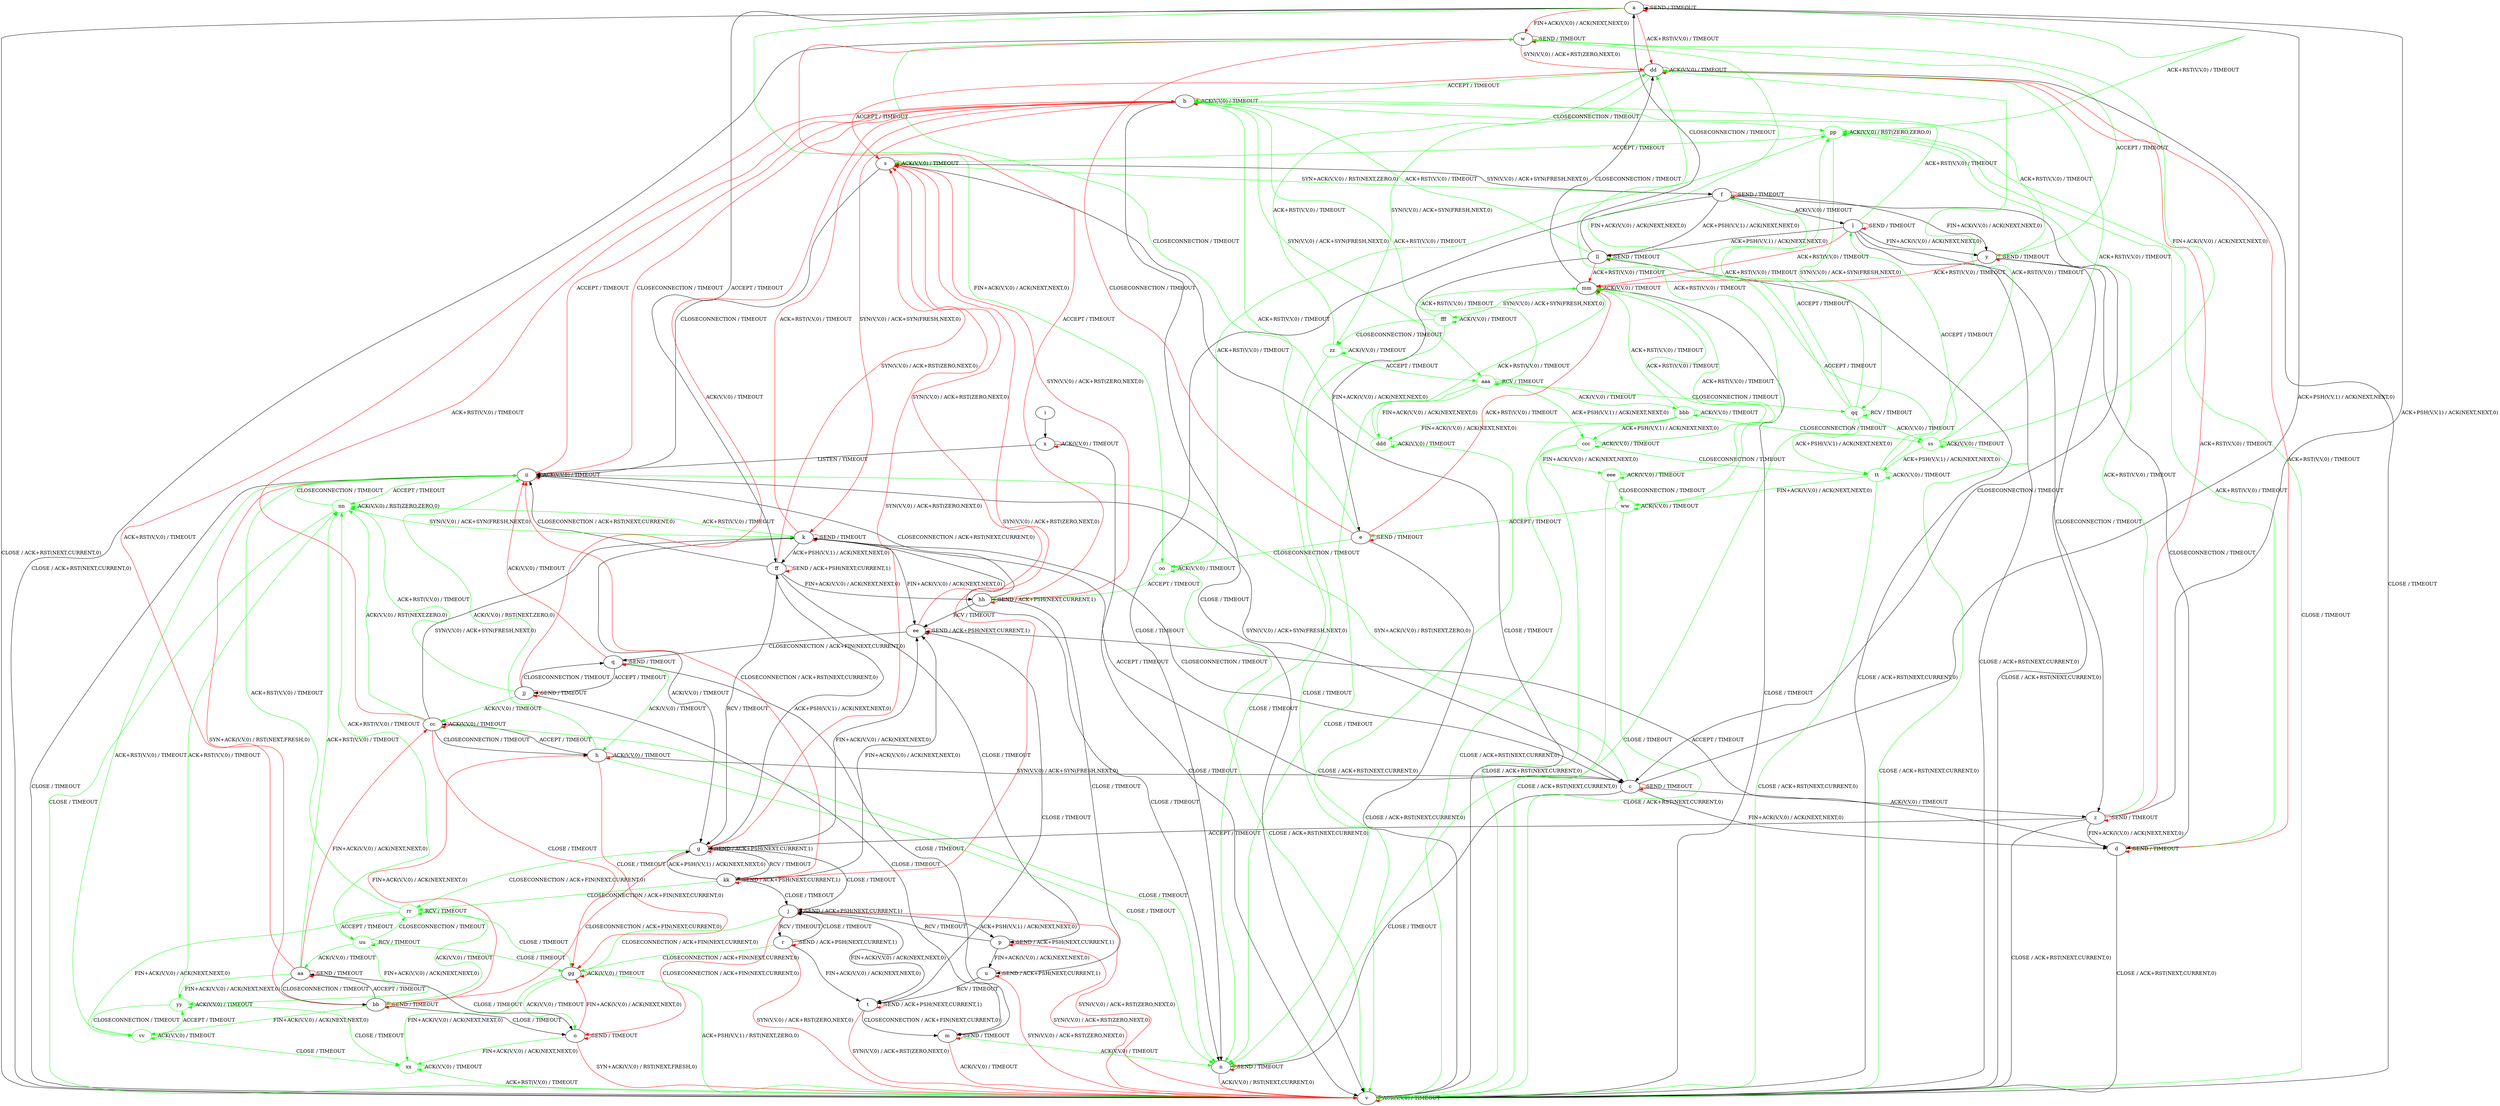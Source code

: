 digraph "" {
	graph ["Incoming time"=6.682250022888184,
		"Outgoing time"=10.954292297363281,
		Output="{'States': 58, 'Transitions': 871, 'Filename': '../results/tcp/TCP_Windows8_Server-TCP_Linux_Server-cvc4-3.dot'}",
		Reference="{'States': 39, 'Transitions': 495, 'Filename': '../subjects/tcp/TCP_Windows8_Server.dot'}",
		Solver=cvc4,
		Updated="{'States': 58, 'Transitions': 685, 'Filename': '../subjects/tcp/TCP_Linux_Server.dot'}",
		"f-measure"=0.5237288135593221,
		precision=0.4510948905109489,
		recall=0.6242424242424243
	];
	a -> a [key=0,
	color=red,
	label="SEND / TIMEOUT"];
a -> v [key=0,
label="CLOSE / ACK+RST(NEXT,CURRENT,0)"];
a -> w [key=0,
color=red,
label="FIN+ACK(V,V,0) / ACK(NEXT,NEXT,0)"];
a -> dd [key=0,
color=red,
label="ACK+RST(V,V,0) / TIMEOUT"];
a -> ff [key=0,
label="ACCEPT / TIMEOUT"];
oo [color=green];
a -> oo [key=0,
color=green,
label="FIN+ACK(V,V,0) / ACK(NEXT,NEXT,0)"];
pp [color=green];
a -> pp [key=0,
color=green,
label="ACK+RST(V,V,0) / TIMEOUT"];
b -> b [key=0,
color=red,
label="ACK(V,V,0) / TIMEOUT"];
b -> k [key=0,
color=red,
label="SYN(V,V,0) / ACK+SYN(FRESH,NEXT,0)"];
b -> v [key=0,
label="CLOSE / TIMEOUT"];
b -> ii [key=0,
color=red,
label="CLOSECONNECTION / TIMEOUT"];
b -> pp [key=0,
color=green,
label="CLOSECONNECTION / TIMEOUT"];
aaa [color=green];
b -> aaa [key=0,
color=green,
label="SYN(V,V,0) / ACK+SYN(FRESH,NEXT,0)"];
c -> a [key=0,
label="ACK+PSH(V,V,1) / ACK(NEXT,NEXT,0)"];
c -> c [key=0,
color=red,
label="SEND / TIMEOUT"];
c -> d [key=0,
label="FIN+ACK(V,V,0) / ACK(NEXT,NEXT,0)"];
c -> k [key=0,
label="ACCEPT / TIMEOUT"];
c -> n [key=0,
label="CLOSE / TIMEOUT"];
c -> z [key=0,
label="ACK(V,V,0) / TIMEOUT"];
c -> ii [key=0,
color=green,
label="SYN+ACK(V,V,0) / RST(NEXT,ZERO,0)"];
d -> d [key=0,
color=red,
label="SEND / TIMEOUT"];
d -> v [key=0,
label="CLOSE / ACK+RST(NEXT,CURRENT,0)"];
d -> dd [key=0,
color=red,
label="ACK+RST(V,V,0) / TIMEOUT"];
d -> ee [key=0,
label="ACCEPT / TIMEOUT"];
d -> pp [key=0,
color=green,
label="ACK+RST(V,V,0) / TIMEOUT"];
e -> b [key=0,
color=green,
label="ACK+RST(V,V,0) / TIMEOUT"];
e -> e [key=0,
color=red,
label="SEND / TIMEOUT"];
e -> v [key=0,
label="CLOSE / ACK+RST(NEXT,CURRENT,0)"];
e -> w [key=0,
color=red,
label="CLOSECONNECTION / TIMEOUT"];
e -> mm [key=0,
color=red,
label="ACK+RST(V,V,0) / TIMEOUT"];
e -> oo [key=0,
color=green,
label="CLOSECONNECTION / TIMEOUT"];
f -> c [key=0,
label="CLOSECONNECTION / TIMEOUT"];
f -> f [key=0,
color=red,
label="SEND / TIMEOUT"];
f -> l [key=0,
label="ACK(V,V,0) / TIMEOUT"];
f -> n [key=0,
label="CLOSE / TIMEOUT"];
f -> s [key=0,
color=green,
label="SYN+ACK(V,V,0) / RST(NEXT,ZERO,0)"];
f -> y [key=0,
label="FIN+ACK(V,V,0) / ACK(NEXT,NEXT,0)"];
f -> ll [key=0,
label="ACK+PSH(V,V,1) / ACK(NEXT,NEXT,0)"];
g -> g [key=0,
color=red,
label="SEND / ACK+PSH(NEXT,CURRENT,1)"];
g -> j [key=0,
label="CLOSE / TIMEOUT"];
g -> s [key=0,
color=red,
label="SYN(V,V,0) / ACK+RST(ZERO,NEXT,0)"];
g -> bb [key=0,
color=red,
label="CLOSECONNECTION / ACK+FIN(NEXT,CURRENT,0)"];
g -> ee [key=0,
label="FIN+ACK(V,V,0) / ACK(NEXT,NEXT,0)"];
g -> ff [key=0,
label="ACK+PSH(V,V,1) / ACK(NEXT,NEXT,0)"];
g -> kk [key=0,
label="RCV / TIMEOUT"];
rr [color=green];
g -> rr [key=0,
color=green,
label="CLOSECONNECTION / ACK+FIN(NEXT,CURRENT,0)"];
h -> c [key=0,
label="SYN(V,V,0) / ACK+SYN(FRESH,NEXT,0)"];
h -> h [key=0,
color=red,
label="ACK(V,V,0) / TIMEOUT"];
h -> n [key=0,
color=green,
label="CLOSE / TIMEOUT"];
h -> cc [key=0,
label="ACCEPT / TIMEOUT"];
h -> gg [key=0,
color=red,
label="CLOSE / TIMEOUT"];
h -> ii [key=0,
color=green,
label="ACK(V,V,0) / RST(NEXT,ZERO,0)"];
i -> x [key=0];
j -> j [key=0,
color=red,
label="SEND / ACK+PSH(NEXT,CURRENT,1)"];
j -> o [key=0,
color=red,
label="CLOSECONNECTION / ACK+FIN(NEXT,CURRENT,0)"];
j -> p [key=0,
label="ACK+PSH(V,V,1) / ACK(NEXT,NEXT,0)"];
j -> r [key=0,
label="RCV / TIMEOUT"];
j -> t [key=0,
label="FIN+ACK(V,V,0) / ACK(NEXT,NEXT,0)"];
j -> v [key=0,
color=red,
label="SYN(V,V,0) / ACK+RST(ZERO,NEXT,0)"];
j -> gg [key=0,
color=green,
label="CLOSECONNECTION / ACK+FIN(NEXT,CURRENT,0)"];
k -> b [key=0,
color=red,
label="ACK+RST(V,V,0) / TIMEOUT"];
k -> c [key=0,
label="CLOSECONNECTION / TIMEOUT"];
k -> g [key=0,
label="ACK(V,V,0) / TIMEOUT"];
k -> k [key=0,
color=red,
label="SEND / TIMEOUT"];
k -> n [key=0,
label="CLOSE / TIMEOUT"];
k -> ee [key=0,
label="FIN+ACK(V,V,0) / ACK(NEXT,NEXT,0)"];
k -> ff [key=0,
label="ACK+PSH(V,V,1) / ACK(NEXT,NEXT,0)"];
nn [color=green];
k -> nn [key=0,
color=green,
label="ACK+RST(V,V,0) / TIMEOUT"];
l -> b [key=0,
color=green,
label="ACK+RST(V,V,0) / TIMEOUT"];
l -> l [key=0,
color=red,
label="SEND / TIMEOUT"];
l -> v [key=0,
label="CLOSE / ACK+RST(NEXT,CURRENT,0)"];
l -> y [key=0,
label="FIN+ACK(V,V,0) / ACK(NEXT,NEXT,0)"];
l -> z [key=0,
label="CLOSECONNECTION / TIMEOUT"];
l -> ll [key=0,
label="ACK+PSH(V,V,1) / ACK(NEXT,NEXT,0)"];
l -> mm [key=0,
color=red,
label="ACK+RST(V,V,0) / TIMEOUT"];
m -> m [key=0,
color=red,
label="SEND / TIMEOUT"];
m -> n [key=0,
color=green,
label="ACK(V,V,0) / TIMEOUT"];
m -> v [key=0,
color=red,
label="ACK(V,V,0) / TIMEOUT"];
n -> n [key=0,
color=red,
label="SEND / TIMEOUT"];
n -> v [key=0,
color=red,
label="ACK(V,V,0) / RST(NEXT,CURRENT,0)"];
o -> o [key=0,
color=red,
label="SEND / TIMEOUT"];
o -> v [key=0,
color=red,
label="SYN+ACK(V,V,0) / RST(NEXT,FRESH,0)"];
o -> gg [key=0,
color=red,
label="FIN+ACK(V,V,0) / ACK(NEXT,NEXT,0)"];
xx [color=green];
o -> xx [key=0,
color=green,
label="FIN+ACK(V,V,0) / ACK(NEXT,NEXT,0)"];
p -> j [key=0,
label="RCV / TIMEOUT"];
p -> p [key=0,
color=red,
label="SEND / ACK+PSH(NEXT,CURRENT,1)"];
p -> u [key=0,
label="FIN+ACK(V,V,0) / ACK(NEXT,NEXT,0)"];
p -> v [key=0,
color=red,
label="SYN(V,V,0) / ACK+RST(ZERO,NEXT,0)"];
q -> h [key=0,
color=green,
label="ACK(V,V,0) / TIMEOUT"];
q -> m [key=0,
label="CLOSE / TIMEOUT"];
q -> q [key=0,
color=red,
label="SEND / TIMEOUT"];
q -> ii [key=0,
color=red,
label="ACK(V,V,0) / TIMEOUT"];
q -> jj [key=0,
label="ACCEPT / TIMEOUT"];
r -> j [key=0,
label="CLOSE / TIMEOUT"];
r -> r [key=0,
color=red,
label="SEND / ACK+PSH(NEXT,CURRENT,1)"];
r -> t [key=0,
label="FIN+ACK(V,V,0) / ACK(NEXT,NEXT,0)"];
r -> v [key=0,
color=red,
label="SYN(V,V,0) / ACK+RST(ZERO,NEXT,0)"];
r -> gg [key=0,
color=green,
label="CLOSECONNECTION / ACK+FIN(NEXT,CURRENT,0)"];
s -> f [key=0,
label="SYN(V,V,0) / ACK+SYN(FRESH,NEXT,0)"];
s -> s [key=0,
color=red,
label="ACK(V,V,0) / TIMEOUT"];
s -> v [key=0,
label="CLOSE / TIMEOUT"];
s -> ii [key=0,
label="CLOSECONNECTION / TIMEOUT"];
t -> m [key=0,
label="CLOSECONNECTION / ACK+FIN(NEXT,CURRENT,0)"];
t -> t [key=0,
color=red,
label="SEND / ACK+PSH(NEXT,CURRENT,1)"];
t -> v [key=0,
color=red,
label="SYN(V,V,0) / ACK+RST(ZERO,NEXT,0)"];
u -> t [key=0,
label="RCV / TIMEOUT"];
u -> u [key=0,
color=red,
label="SEND / ACK+PSH(NEXT,CURRENT,1)"];
u -> v [key=0,
color=red,
label="SYN(V,V,0) / ACK+RST(ZERO,NEXT,0)"];
v -> v [key=0,
color=red,
label="ACK(V,V,0) / TIMEOUT"];
w -> v [key=0,
label="CLOSE / ACK+RST(NEXT,CURRENT,0)"];
w -> w [key=0,
color=red,
label="SEND / TIMEOUT"];
w -> y [key=0,
color=green,
label="ACCEPT / TIMEOUT"];
w -> dd [key=0,
color=red,
label="SYN(V,V,0) / ACK+RST(ZERO,NEXT,0)"];
w -> hh [key=0,
color=red,
label="ACCEPT / TIMEOUT"];
x -> v [key=0,
label="CLOSE / TIMEOUT"];
x -> x [key=0,
color=red,
label="ACK(V,V,0) / TIMEOUT"];
x -> ii [key=0,
label="LISTEN / TIMEOUT"];
y -> b [key=0,
color=green,
label="ACK+RST(V,V,0) / TIMEOUT"];
y -> d [key=0,
label="CLOSECONNECTION / TIMEOUT"];
y -> v [key=0,
label="CLOSE / ACK+RST(NEXT,CURRENT,0)"];
y -> y [key=0,
color=red,
label="SEND / TIMEOUT"];
y -> mm [key=0,
color=red,
label="ACK+RST(V,V,0) / TIMEOUT"];
z -> a [key=0,
label="ACK+PSH(V,V,1) / ACK(NEXT,NEXT,0)"];
z -> d [key=0,
label="FIN+ACK(V,V,0) / ACK(NEXT,NEXT,0)"];
z -> g [key=0,
label="ACCEPT / TIMEOUT"];
z -> v [key=0,
label="CLOSE / ACK+RST(NEXT,CURRENT,0)"];
z -> z [key=0,
color=red,
label="SEND / TIMEOUT"];
z -> dd [key=0,
color=red,
label="ACK+RST(V,V,0) / TIMEOUT"];
z -> pp [key=0,
color=green,
label="ACK+RST(V,V,0) / TIMEOUT"];
aa -> b [key=0,
color=red,
label="ACK+RST(V,V,0) / TIMEOUT"];
aa -> o [key=0,
label="CLOSE / TIMEOUT"];
aa -> aa [key=0,
color=red,
label="SEND / TIMEOUT"];
aa -> bb [key=0,
label="CLOSECONNECTION / TIMEOUT"];
aa -> cc [key=0,
color=red,
label="FIN+ACK(V,V,0) / ACK(NEXT,NEXT,0)"];
aa -> nn [key=0,
color=green,
label="ACK+RST(V,V,0) / TIMEOUT"];
yy [color=green];
aa -> yy [key=0,
color=green,
label="FIN+ACK(V,V,0) / ACK(NEXT,NEXT,0)"];
bb -> h [key=0,
color=red,
label="FIN+ACK(V,V,0) / ACK(NEXT,NEXT,0)"];
bb -> o [key=0,
label="CLOSE / TIMEOUT"];
bb -> aa [key=0,
label="ACCEPT / TIMEOUT"];
bb -> bb [key=0,
color=red,
label="SEND / TIMEOUT"];
bb -> ii [key=0,
color=red,
label="SYN+ACK(V,V,0) / RST(NEXT,FRESH,0)"];
vv [color=green];
bb -> vv [key=0,
color=green,
label="FIN+ACK(V,V,0) / ACK(NEXT,NEXT,0)"];
cc -> b [key=0,
color=red,
label="ACK+RST(V,V,0) / TIMEOUT"];
cc -> h [key=0,
label="CLOSECONNECTION / TIMEOUT"];
cc -> k [key=0,
label="SYN(V,V,0) / ACK+SYN(FRESH,NEXT,0)"];
cc -> n [key=0,
color=green,
label="CLOSE / TIMEOUT"];
cc -> cc [key=0,
color=red,
label="ACK(V,V,0) / TIMEOUT"];
cc -> gg [key=0,
color=red,
label="CLOSE / TIMEOUT"];
cc -> nn [key=0,
color=green,
label="ACK(V,V,0) / RST(NEXT,ZERO,0)"];
dd -> b [key=0,
color=green,
label="ACCEPT / TIMEOUT"];
dd -> s [key=0,
color=red,
label="ACCEPT / TIMEOUT"];
dd -> v [key=0,
label="CLOSE / TIMEOUT"];
dd -> dd [key=0,
color=red,
label="ACK(V,V,0) / TIMEOUT"];
zz [color=green];
dd -> zz [key=0,
color=green,
label="SYN(V,V,0) / ACK+SYN(FRESH,NEXT,0)"];
ee -> q [key=0,
label="CLOSECONNECTION / ACK+FIN(NEXT,CURRENT,0)"];
ee -> s [key=0,
color=red,
label="SYN(V,V,0) / ACK+RST(ZERO,NEXT,0)"];
ee -> t [key=0,
label="CLOSE / TIMEOUT"];
ee -> ee [key=0,
color=red,
label="SEND / ACK+PSH(NEXT,CURRENT,1)"];
ff -> g [key=0,
label="RCV / TIMEOUT"];
ff -> p [key=0,
label="CLOSE / TIMEOUT"];
ff -> s [key=0,
color=red,
label="SYN(V,V,0) / ACK+RST(ZERO,NEXT,0)"];
ff -> ff [key=0,
color=red,
label="SEND / ACK+PSH(NEXT,CURRENT,1)"];
ff -> hh [key=0,
label="FIN+ACK(V,V,0) / ACK(NEXT,NEXT,0)"];
ff -> ii [key=0,
label="CLOSECONNECTION / ACK+RST(NEXT,CURRENT,0)"];
gg -> o [key=0,
color=green,
label="ACK(V,V,0) / TIMEOUT"];
gg -> v [key=0,
color=green,
label="ACK+PSH(V,V,1) / RST(NEXT,ZERO,0)"];
gg -> gg [key=0,
color=red,
label="ACK(V,V,0) / TIMEOUT"];
gg -> xx [key=0,
color=green,
label="FIN+ACK(V,V,0) / ACK(NEXT,NEXT,0)"];
hh -> s [key=0,
color=red,
label="SYN(V,V,0) / ACK+RST(ZERO,NEXT,0)"];
hh -> u [key=0,
label="CLOSE / TIMEOUT"];
hh -> ee [key=0,
label="RCV / TIMEOUT"];
hh -> hh [key=0,
color=red,
label="SEND / ACK+PSH(NEXT,CURRENT,1)"];
hh -> ii [key=0,
label="CLOSECONNECTION / ACK+RST(NEXT,CURRENT,0)"];
ii -> b [key=0,
color=red,
label="ACCEPT / TIMEOUT"];
ii -> c [key=0,
label="SYN(V,V,0) / ACK+SYN(FRESH,NEXT,0)"];
ii -> v [key=0,
label="CLOSE / TIMEOUT"];
ii -> ii [key=0,
color=red,
label="ACK(V,V,0) / TIMEOUT"];
ii -> nn [key=0,
color=green,
label="ACCEPT / TIMEOUT"];
jj -> b [key=0,
color=red,
label="ACK(V,V,0) / TIMEOUT"];
jj -> m [key=0,
label="CLOSE / TIMEOUT"];
jj -> q [key=0,
label="CLOSECONNECTION / TIMEOUT"];
jj -> cc [key=0,
color=green,
label="ACK(V,V,0) / TIMEOUT"];
jj -> jj [key=0,
color=red,
label="SEND / TIMEOUT"];
jj -> nn [key=0,
color=green,
label="ACK+RST(V,V,0) / TIMEOUT"];
kk -> g [key=0,
label="ACK+PSH(V,V,1) / ACK(NEXT,NEXT,0)"];
kk -> j [key=0,
label="CLOSE / TIMEOUT"];
kk -> s [key=0,
color=red,
label="SYN(V,V,0) / ACK+RST(ZERO,NEXT,0)"];
kk -> ee [key=0,
label="FIN+ACK(V,V,0) / ACK(NEXT,NEXT,0)"];
kk -> ii [key=0,
color=red,
label="CLOSECONNECTION / ACK+RST(NEXT,CURRENT,0)"];
kk -> kk [key=0,
color=red,
label="SEND / ACK+PSH(NEXT,CURRENT,1)"];
kk -> rr [key=0,
color=green,
label="CLOSECONNECTION / ACK+FIN(NEXT,CURRENT,0)"];
ll -> a [key=0,
label="CLOSECONNECTION / TIMEOUT"];
ll -> b [key=0,
color=green,
label="ACK+RST(V,V,0) / TIMEOUT"];
ll -> e [key=0,
label="FIN+ACK(V,V,0) / ACK(NEXT,NEXT,0)"];
ll -> v [key=0,
label="CLOSE / ACK+RST(NEXT,CURRENT,0)"];
ll -> ll [key=0,
color=red,
label="SEND / TIMEOUT"];
ll -> mm [key=0,
color=red,
label="ACK+RST(V,V,0) / TIMEOUT"];
mm -> v [key=0,
label="CLOSE / TIMEOUT"];
mm -> dd [key=0,
label="CLOSECONNECTION / TIMEOUT"];
mm -> mm [key=0,
color=red,
label="ACK(V,V,0) / TIMEOUT"];
fff [color=green];
mm -> fff [key=0,
color=green,
label="SYN(V,V,0) / ACK+SYN(FRESH,NEXT,0)"];
nn -> k [key=0,
color=green,
label="SYN(V,V,0) / ACK+SYN(FRESH,NEXT,0)"];
nn -> v [key=0,
color=green,
label="CLOSE / TIMEOUT"];
nn -> ii [key=0,
color=green,
label="CLOSECONNECTION / TIMEOUT"];
nn -> nn [key=0,
color=green,
label="ACK(V,V,0) / RST(ZERO,ZERO,0)"];
oo -> v [key=0,
color=green,
label="CLOSE / ACK+RST(NEXT,CURRENT,0)"];
oo -> hh [key=0,
color=green,
label="ACCEPT / TIMEOUT"];
oo -> oo [key=0,
color=green,
label="ACK(V,V,0) / TIMEOUT"];
oo -> pp [key=0,
color=green,
label="ACK+RST(V,V,0) / TIMEOUT"];
pp -> s [key=0,
color=green,
label="ACCEPT / TIMEOUT"];
pp -> v [key=0,
color=green,
label="CLOSE / TIMEOUT"];
pp -> pp [key=0,
color=green,
label="ACK(V,V,0) / RST(ZERO,ZERO,0)"];
qq [color=green];
pp -> qq [key=0,
color=green,
label="SYN(V,V,0) / ACK+SYN(FRESH,NEXT,0)"];
qq -> f [key=0,
color=green,
label="ACCEPT / TIMEOUT"];
qq -> n [key=0,
color=green,
label="CLOSE / TIMEOUT"];
qq -> w [key=0,
color=green,
label="FIN+ACK(V,V,0) / ACK(NEXT,NEXT,0)"];
qq -> pp [key=0,
color=green,
label="ACK+RST(V,V,0) / TIMEOUT"];
qq -> qq [key=0,
color=green,
label="RCV / TIMEOUT"];
ss [color=green];
qq -> ss [key=0,
color=green,
label="ACK(V,V,0) / TIMEOUT"];
tt [color=green];
qq -> tt [key=0,
color=green,
label="ACK+PSH(V,V,1) / ACK(NEXT,NEXT,0)"];
rr -> bb [key=0,
color=green,
label="ACK(V,V,0) / TIMEOUT"];
rr -> gg [key=0,
color=green,
label="CLOSE / TIMEOUT"];
rr -> ii [key=0,
color=green,
label="ACK+RST(V,V,0) / TIMEOUT"];
rr -> rr [key=0,
color=green,
label="RCV / TIMEOUT"];
uu [color=green];
rr -> uu [key=0,
color=green,
label="ACCEPT / TIMEOUT"];
rr -> vv [key=0,
color=green,
label="FIN+ACK(V,V,0) / ACK(NEXT,NEXT,0)"];
ss -> l [key=0,
color=green,
label="ACCEPT / TIMEOUT"];
ss -> v [key=0,
color=green,
label="CLOSE / ACK+RST(NEXT,CURRENT,0)"];
ss -> w [key=0,
color=green,
label="FIN+ACK(V,V,0) / ACK(NEXT,NEXT,0)"];
ss -> dd [key=0,
color=green,
label="ACK+RST(V,V,0) / TIMEOUT"];
ss -> ss [key=0,
color=green,
label="ACK(V,V,0) / TIMEOUT"];
ss -> tt [key=0,
color=green,
label="ACK+PSH(V,V,1) / ACK(NEXT,NEXT,0)"];
tt -> v [key=0,
color=green,
label="CLOSE / ACK+RST(NEXT,CURRENT,0)"];
tt -> dd [key=0,
color=green,
label="ACK+RST(V,V,0) / TIMEOUT"];
tt -> ll [key=0,
color=green,
label="ACCEPT / TIMEOUT"];
tt -> tt [key=0,
color=green,
label="ACK(V,V,0) / TIMEOUT"];
ww [color=green];
tt -> ww [key=0,
color=green,
label="FIN+ACK(V,V,0) / ACK(NEXT,NEXT,0)"];
uu -> aa [key=0,
color=green,
label="ACK(V,V,0) / TIMEOUT"];
uu -> gg [key=0,
color=green,
label="CLOSE / TIMEOUT"];
uu -> nn [key=0,
color=green,
label="ACK+RST(V,V,0) / TIMEOUT"];
uu -> rr [key=0,
color=green,
label="CLOSECONNECTION / TIMEOUT"];
uu -> uu [key=0,
color=green,
label="RCV / TIMEOUT"];
uu -> yy [key=0,
color=green,
label="FIN+ACK(V,V,0) / ACK(NEXT,NEXT,0)"];
vv -> ii [key=0,
color=green,
label="ACK+RST(V,V,0) / TIMEOUT"];
vv -> vv [key=0,
color=green,
label="ACK(V,V,0) / TIMEOUT"];
vv -> xx [key=0,
color=green,
label="CLOSE / TIMEOUT"];
vv -> yy [key=0,
color=green,
label="ACCEPT / TIMEOUT"];
ww -> e [key=0,
color=green,
label="ACCEPT / TIMEOUT"];
ww -> v [key=0,
color=green,
label="CLOSE / ACK+RST(NEXT,CURRENT,0)"];
ww -> dd [key=0,
color=green,
label="ACK+RST(V,V,0) / TIMEOUT"];
ww -> ww [key=0,
color=green,
label="ACK(V,V,0) / TIMEOUT"];
xx -> v [key=0,
color=green,
label="ACK+RST(V,V,0) / TIMEOUT"];
xx -> xx [key=0,
color=green,
label="ACK(V,V,0) / TIMEOUT"];
yy -> nn [key=0,
color=green,
label="ACK+RST(V,V,0) / TIMEOUT"];
yy -> vv [key=0,
color=green,
label="CLOSECONNECTION / TIMEOUT"];
yy -> xx [key=0,
color=green,
label="CLOSE / TIMEOUT"];
yy -> yy [key=0,
color=green,
label="ACK(V,V,0) / TIMEOUT"];
zz -> n [key=0,
color=green,
label="CLOSE / TIMEOUT"];
zz -> dd [key=0,
color=green,
label="ACK+RST(V,V,0) / TIMEOUT"];
zz -> zz [key=0,
color=green,
label="ACK(V,V,0) / TIMEOUT"];
zz -> aaa [key=0,
color=green,
label="ACCEPT / TIMEOUT"];
aaa -> b [key=0,
color=green,
label="ACK+RST(V,V,0) / TIMEOUT"];
aaa -> n [key=0,
color=green,
label="CLOSE / TIMEOUT"];
aaa -> qq [key=0,
color=green,
label="CLOSECONNECTION / TIMEOUT"];
aaa -> aaa [key=0,
color=green,
label="RCV / TIMEOUT"];
bbb [color=green];
aaa -> bbb [key=0,
color=green,
label="ACK(V,V,0) / TIMEOUT"];
ccc [color=green];
aaa -> ccc [key=0,
color=green,
label="ACK+PSH(V,V,1) / ACK(NEXT,NEXT,0)"];
ddd [color=green];
aaa -> ddd [key=0,
color=green,
label="FIN+ACK(V,V,0) / ACK(NEXT,NEXT,0)"];
bbb -> v [key=0,
color=green,
label="CLOSE / ACK+RST(NEXT,CURRENT,0)"];
bbb -> mm [key=0,
color=green,
label="ACK+RST(V,V,0) / TIMEOUT"];
bbb -> ss [key=0,
color=green,
label="CLOSECONNECTION / TIMEOUT"];
bbb -> bbb [key=0,
color=green,
label="ACK(V,V,0) / TIMEOUT"];
bbb -> ccc [key=0,
color=green,
label="ACK+PSH(V,V,1) / ACK(NEXT,NEXT,0)"];
bbb -> ddd [key=0,
color=green,
label="FIN+ACK(V,V,0) / ACK(NEXT,NEXT,0)"];
ccc -> v [key=0,
color=green,
label="CLOSE / ACK+RST(NEXT,CURRENT,0)"];
ccc -> mm [key=0,
color=green,
label="ACK+RST(V,V,0) / TIMEOUT"];
ccc -> tt [key=0,
color=green,
label="CLOSECONNECTION / TIMEOUT"];
ccc -> ccc [key=0,
color=green,
label="ACK(V,V,0) / TIMEOUT"];
eee [color=green];
ccc -> eee [key=0,
color=green,
label="FIN+ACK(V,V,0) / ACK(NEXT,NEXT,0)"];
ddd -> v [key=0,
color=green,
label="CLOSE / ACK+RST(NEXT,CURRENT,0)"];
ddd -> w [key=0,
color=green,
label="CLOSECONNECTION / TIMEOUT"];
ddd -> mm [key=0,
color=green,
label="ACK+RST(V,V,0) / TIMEOUT"];
ddd -> ddd [key=0,
color=green,
label="ACK(V,V,0) / TIMEOUT"];
eee -> v [key=0,
color=green,
label="CLOSE / ACK+RST(NEXT,CURRENT,0)"];
eee -> mm [key=0,
color=green,
label="ACK+RST(V,V,0) / TIMEOUT"];
eee -> ww [key=0,
color=green,
label="CLOSECONNECTION / TIMEOUT"];
eee -> eee [key=0,
color=green,
label="ACK(V,V,0) / TIMEOUT"];
fff -> n [key=0,
color=green,
label="CLOSE / TIMEOUT"];
fff -> mm [key=0,
color=green,
label="ACK+RST(V,V,0) / TIMEOUT"];
fff -> zz [key=0,
color=green,
label="CLOSECONNECTION / TIMEOUT"];
fff -> fff [key=0,
color=green,
label="ACK(V,V,0) / TIMEOUT"];
}
